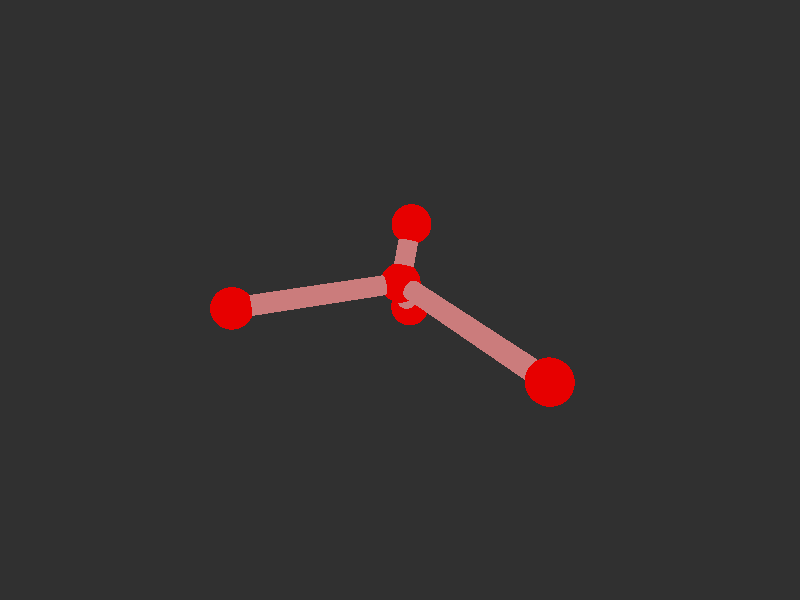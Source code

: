 #version 3.7; 
    global_settings { assumed_gamma 1.0 }
    

    camera {
    location  <20, 20, 20>
    right     x*image_width/image_height
    look_at   <0, 0, 0>
    angle 58
    }

    background { color rgb<1,1,1>*0.03 }


    light_source { <-20, 30, -25> color red 0.6 green 0.6 blue 0.6 }
    light_source { < 20, 30, -25> color red 0.6 green 0.6 blue 0.6 }
    
    #declare m = 1;
    union {

    union {
    sphere { m*<-1.258168205933199,-0.17449867860662482,-1.2119771871070646>, 1 }        
    sphere {  m*<0.06724831622406252,0.28092436429240153,8.689294414010286>, 1 }
    sphere {  m*<6.1497955855194,0.08334588754791544,-5.021435011876621>, 1 }
    sphere {  m*<-2.924154084716351,2.1546317718636203,-2.106198545433585>, 1}
    sphere { m*<-2.6563668636785196,-2.733060170540277,-1.9166522602710145>, 1 }    

        pigment { color rgb<0.8,0,0>  }
    finish { ambient 0.1 diffuse 0.7 phong 1 }
    }    
    union {
    cylinder { m*<0.06724831622406252,0.28092436429240153,8.689294414010286>, <-1.258168205933199,-0.17449867860662482,-1.2119771871070646>, 0.5 }
    cylinder { m*<6.1497955855194,0.08334588754791544,-5.021435011876621>, <-1.258168205933199,-0.17449867860662482,-1.2119771871070646>, 0.5}
    cylinder { m*<-2.924154084716351,2.1546317718636203,-2.106198545433585>, <-1.258168205933199,-0.17449867860662482,-1.2119771871070646>, 0.5 }
    cylinder {  m*<-2.6563668636785196,-2.733060170540277,-1.9166522602710145>, <-1.258168205933199,-0.17449867860662482,-1.2119771871070646>, 0.5}

    pigment { color rgb<0.6,.2,.2>  }
    finish { ambient 0.1 diffuse 0.7 phong 1 }    
    }
    
    // rotate <0, 0, 0>
    }
    #version 3.7; 
    global_settings { assumed_gamma 1.0 }
    

    camera {
    location  <20, 20, 20>
    right     x*image_width/image_height
    look_at   <0, 0, 0>
    angle 58
    }

    background { color rgb<1,1,1>*0.03 }


    light_source { <-20, 30, -25> color red 0.6 green 0.6 blue 0.6 }
    light_source { < 20, 30, -25> color red 0.6 green 0.6 blue 0.6 }
    
    #declare m = 1;
    union {

    union {
    sphere { m*<-1.258168205933199,-0.17449867860662482,-1.2119771871070646>, 1 }        
    sphere {  m*<0.06724831622406252,0.28092436429240153,8.689294414010286>, 1 }
    sphere {  m*<6.1497955855194,0.08334588754791544,-5.021435011876621>, 1 }
    sphere {  m*<-2.924154084716351,2.1546317718636203,-2.106198545433585>, 1}
    sphere { m*<-2.6563668636785196,-2.733060170540277,-1.9166522602710145>, 1 }    

        pigment { color rgb<0.8,0,0>  }
    finish { ambient 0.1 diffuse 0.7 phong 1 }
    }    
    union {
    cylinder { m*<0.06724831622406252,0.28092436429240153,8.689294414010286>, <-1.258168205933199,-0.17449867860662482,-1.2119771871070646>, 0.5 }
    cylinder { m*<6.1497955855194,0.08334588754791544,-5.021435011876621>, <-1.258168205933199,-0.17449867860662482,-1.2119771871070646>, 0.5}
    cylinder { m*<-2.924154084716351,2.1546317718636203,-2.106198545433585>, <-1.258168205933199,-0.17449867860662482,-1.2119771871070646>, 0.5 }
    cylinder {  m*<-2.6563668636785196,-2.733060170540277,-1.9166522602710145>, <-1.258168205933199,-0.17449867860662482,-1.2119771871070646>, 0.5}

    pigment { color rgb<0.6,.2,.2>  }
    finish { ambient 0.1 diffuse 0.7 phong 1 }    
    }
    
    // rotate <0, 0, 0>
    }
    